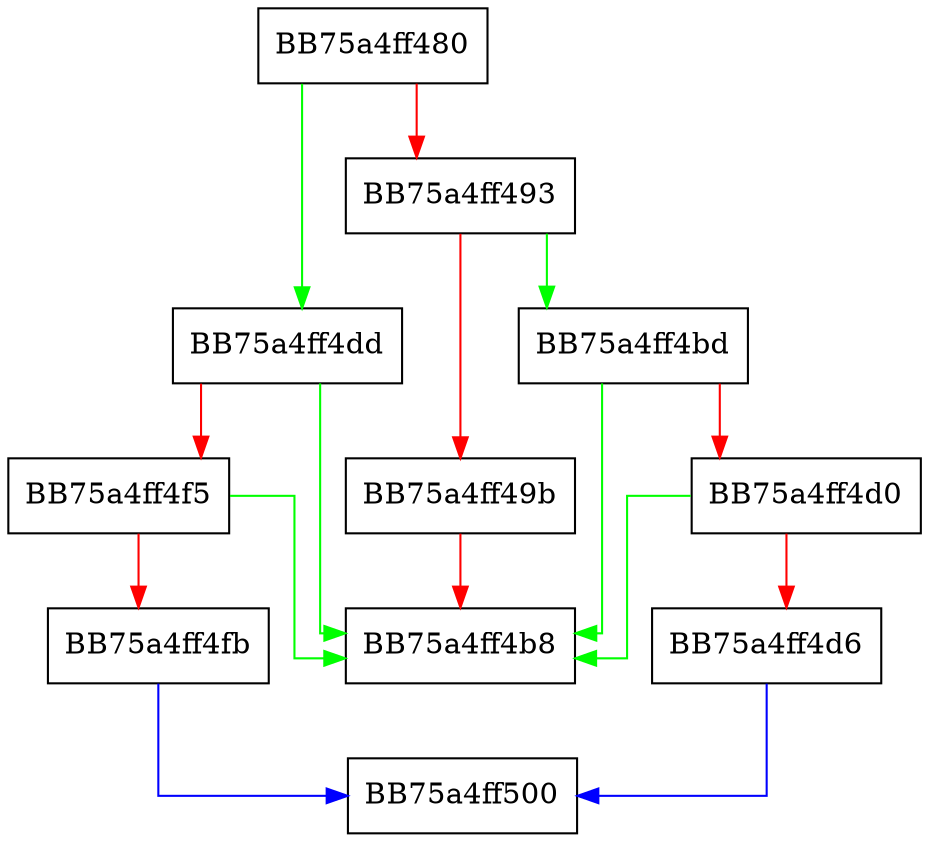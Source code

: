 digraph Call {
  node [shape="box"];
  graph [splines=ortho];
  BB75a4ff480 -> BB75a4ff4dd [color="green"];
  BB75a4ff480 -> BB75a4ff493 [color="red"];
  BB75a4ff493 -> BB75a4ff4bd [color="green"];
  BB75a4ff493 -> BB75a4ff49b [color="red"];
  BB75a4ff49b -> BB75a4ff4b8 [color="red"];
  BB75a4ff4bd -> BB75a4ff4b8 [color="green"];
  BB75a4ff4bd -> BB75a4ff4d0 [color="red"];
  BB75a4ff4d0 -> BB75a4ff4b8 [color="green"];
  BB75a4ff4d0 -> BB75a4ff4d6 [color="red"];
  BB75a4ff4d6 -> BB75a4ff500 [color="blue"];
  BB75a4ff4dd -> BB75a4ff4b8 [color="green"];
  BB75a4ff4dd -> BB75a4ff4f5 [color="red"];
  BB75a4ff4f5 -> BB75a4ff4b8 [color="green"];
  BB75a4ff4f5 -> BB75a4ff4fb [color="red"];
  BB75a4ff4fb -> BB75a4ff500 [color="blue"];
}